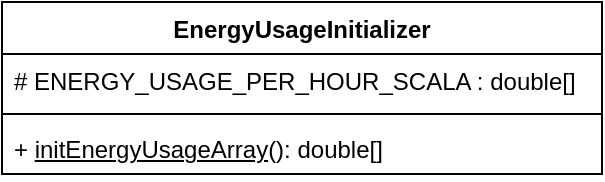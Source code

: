 <mxfile version="21.2.9" type="device" pages="2">
  <diagram id="C5RBs43oDa-KdzZeNtuy" name="Page-1">
    <mxGraphModel dx="836" dy="505" grid="1" gridSize="10" guides="1" tooltips="1" connect="1" arrows="1" fold="1" page="1" pageScale="1" pageWidth="827" pageHeight="1169" math="0" shadow="0">
      <root>
        <mxCell id="WIyWlLk6GJQsqaUBKTNV-0" />
        <mxCell id="WIyWlLk6GJQsqaUBKTNV-1" parent="WIyWlLk6GJQsqaUBKTNV-0" />
        <mxCell id="Y-9yvBecIfIb0-KtVZkx-0" value="EnergyUsageInitializer" style="swimlane;fontStyle=1;align=center;verticalAlign=top;childLayout=stackLayout;horizontal=1;startSize=26;horizontalStack=0;resizeParent=1;resizeParentMax=0;resizeLast=0;collapsible=1;marginBottom=0;whiteSpace=wrap;html=1;" vertex="1" parent="WIyWlLk6GJQsqaUBKTNV-1">
          <mxGeometry x="500" y="180" width="300" height="86" as="geometry" />
        </mxCell>
        <mxCell id="Y-9yvBecIfIb0-KtVZkx-1" value="# ENERGY_USAGE_PER_HOUR_SCALA : double[]" style="text;strokeColor=none;fillColor=none;align=left;verticalAlign=top;spacingLeft=4;spacingRight=4;overflow=hidden;rotatable=0;points=[[0,0.5],[1,0.5]];portConstraint=eastwest;whiteSpace=wrap;html=1;" vertex="1" parent="Y-9yvBecIfIb0-KtVZkx-0">
          <mxGeometry y="26" width="300" height="26" as="geometry" />
        </mxCell>
        <mxCell id="Y-9yvBecIfIb0-KtVZkx-2" value="" style="line;strokeWidth=1;fillColor=none;align=left;verticalAlign=middle;spacingTop=-1;spacingLeft=3;spacingRight=3;rotatable=0;labelPosition=right;points=[];portConstraint=eastwest;strokeColor=inherit;" vertex="1" parent="Y-9yvBecIfIb0-KtVZkx-0">
          <mxGeometry y="52" width="300" height="8" as="geometry" />
        </mxCell>
        <mxCell id="Y-9yvBecIfIb0-KtVZkx-3" value="+ &lt;u&gt;initEnergyUsageArray&lt;/u&gt;(): double[]" style="text;strokeColor=none;fillColor=none;align=left;verticalAlign=top;spacingLeft=4;spacingRight=4;overflow=hidden;rotatable=0;points=[[0,0.5],[1,0.5]];portConstraint=eastwest;whiteSpace=wrap;html=1;" vertex="1" parent="Y-9yvBecIfIb0-KtVZkx-0">
          <mxGeometry y="60" width="300" height="26" as="geometry" />
        </mxCell>
      </root>
    </mxGraphModel>
  </diagram>
  <diagram id="kcjBL9BlAu4M3HVn6MyG" name="Seite-2">
    <mxGraphModel dx="1588" dy="960" grid="1" gridSize="10" guides="1" tooltips="1" connect="1" arrows="1" fold="1" page="1" pageScale="1" pageWidth="827" pageHeight="1169" math="0" shadow="0">
      <root>
        <mxCell id="0" />
        <mxCell id="1" parent="0" />
        <mxCell id="iEfKqcyhqn1kMZNpGp1b-1" value="Setting" style="swimlane;fontStyle=0;childLayout=stackLayout;horizontal=1;startSize=26;fillColor=none;horizontalStack=0;resizeParent=1;resizeParentMax=0;resizeLast=0;collapsible=1;marginBottom=0;whiteSpace=wrap;html=1;" vertex="1" parent="1">
          <mxGeometry x="100" y="140" width="310" height="338" as="geometry" />
        </mxCell>
        <mxCell id="iEfKqcyhqn1kMZNpGp1b-2" value="+ &lt;u&gt;GAME_LENGTH_IN_DAYS&lt;/u&gt;: int" style="text;strokeColor=none;fillColor=none;align=left;verticalAlign=top;spacingLeft=4;spacingRight=4;overflow=hidden;rotatable=0;points=[[0,0.5],[1,0.5]];portConstraint=eastwest;whiteSpace=wrap;html=1;" vertex="1" parent="iEfKqcyhqn1kMZNpGp1b-1">
          <mxGeometry y="26" width="310" height="26" as="geometry" />
        </mxCell>
        <mxCell id="iEfKqcyhqn1kMZNpGp1b-3" value="+ &lt;u&gt;STARTING_HOUR&lt;/u&gt;: int" style="text;strokeColor=none;fillColor=none;align=left;verticalAlign=top;spacingLeft=4;spacingRight=4;overflow=hidden;rotatable=0;points=[[0,0.5],[1,0.5]];portConstraint=eastwest;whiteSpace=wrap;html=1;" vertex="1" parent="iEfKqcyhqn1kMZNpGp1b-1">
          <mxGeometry y="52" width="310" height="26" as="geometry" />
        </mxCell>
        <mxCell id="iEfKqcyhqn1kMZNpGp1b-4" value="+&lt;u&gt;DAY_TIME_INTERVALL&lt;/u&gt;: int" style="text;strokeColor=none;fillColor=none;align=left;verticalAlign=top;spacingLeft=4;spacingRight=4;overflow=hidden;rotatable=0;points=[[0,0.5],[1,0.5]];portConstraint=eastwest;whiteSpace=wrap;html=1;" vertex="1" parent="iEfKqcyhqn1kMZNpGp1b-1">
          <mxGeometry y="78" width="310" height="26" as="geometry" />
        </mxCell>
        <mxCell id="iEfKqcyhqn1kMZNpGp1b-5" value="+&lt;span style=&quot;border-color: var(--border-color);&quot;&gt;&lt;/span&gt;&lt;u style=&quot;border-color: var(--border-color);&quot;&gt;MAX_WARNINGS&lt;/u&gt;&lt;span style=&quot;border-color: var(--border-color);&quot;&gt;: int&lt;/span&gt;" style="text;strokeColor=none;fillColor=none;align=left;verticalAlign=top;spacingLeft=4;spacingRight=4;overflow=hidden;rotatable=0;points=[[0,0.5],[1,0.5]];portConstraint=eastwest;whiteSpace=wrap;html=1;" vertex="1" parent="iEfKqcyhqn1kMZNpGp1b-1">
          <mxGeometry y="104" width="310" height="26" as="geometry" />
        </mxCell>
        <mxCell id="iEfKqcyhqn1kMZNpGp1b-6" value="+&lt;u&gt;ENERGY_PRODUCTION_PER_DAY: int&lt;/u&gt;" style="text;strokeColor=none;fillColor=none;align=left;verticalAlign=top;spacingLeft=4;spacingRight=4;overflow=hidden;rotatable=0;points=[[0,0.5],[1,0.5]];portConstraint=eastwest;whiteSpace=wrap;html=1;" vertex="1" parent="iEfKqcyhqn1kMZNpGp1b-1">
          <mxGeometry y="130" width="310" height="26" as="geometry" />
        </mxCell>
        <mxCell id="iEfKqcyhqn1kMZNpGp1b-7" value="+&lt;u&gt;CITY_DEFAULT_ENERGY_USAGE&lt;/u&gt;: double" style="text;strokeColor=none;fillColor=none;align=left;verticalAlign=top;spacingLeft=4;spacingRight=4;overflow=hidden;rotatable=0;points=[[0,0.5],[1,0.5]];portConstraint=eastwest;whiteSpace=wrap;html=1;" vertex="1" parent="iEfKqcyhqn1kMZNpGp1b-1">
          <mxGeometry y="156" width="310" height="26" as="geometry" />
        </mxCell>
        <mxCell id="iEfKqcyhqn1kMZNpGp1b-8" value="+&lt;u&gt;MAX_ENERGY_BIG_STORAGE&lt;/u&gt;: int" style="text;strokeColor=none;fillColor=none;align=left;verticalAlign=top;spacingLeft=4;spacingRight=4;overflow=hidden;rotatable=0;points=[[0,0.5],[1,0.5]];portConstraint=eastwest;whiteSpace=wrap;html=1;" vertex="1" parent="iEfKqcyhqn1kMZNpGp1b-1">
          <mxGeometry y="182" width="310" height="26" as="geometry" />
        </mxCell>
        <mxCell id="iEfKqcyhqn1kMZNpGp1b-9" value="+&lt;u&gt;MAX_ENERGY_SMALL_STORAGE&lt;/u&gt;: int" style="text;strokeColor=none;fillColor=none;align=left;verticalAlign=top;spacingLeft=4;spacingRight=4;overflow=hidden;rotatable=0;points=[[0,0.5],[1,0.5]];portConstraint=eastwest;whiteSpace=wrap;html=1;" vertex="1" parent="iEfKqcyhqn1kMZNpGp1b-1">
          <mxGeometry y="208" width="310" height="26" as="geometry" />
        </mxCell>
        <mxCell id="iEfKqcyhqn1kMZNpGp1b-10" value="+&lt;u&gt;BASE_POINTS_PER_HOUR: double&lt;/u&gt;" style="text;strokeColor=none;fillColor=none;align=left;verticalAlign=top;spacingLeft=4;spacingRight=4;overflow=hidden;rotatable=0;points=[[0,0.5],[1,0.5]];portConstraint=eastwest;whiteSpace=wrap;html=1;" vertex="1" parent="iEfKqcyhqn1kMZNpGp1b-1">
          <mxGeometry y="234" width="310" height="26" as="geometry" />
        </mxCell>
        <mxCell id="iEfKqcyhqn1kMZNpGp1b-11" value="+&lt;u&gt;POINTS_COST_PER_EVENT&lt;/u&gt;: int" style="text;strokeColor=none;fillColor=none;align=left;verticalAlign=top;spacingLeft=4;spacingRight=4;overflow=hidden;rotatable=0;points=[[0,0.5],[1,0.5]];portConstraint=eastwest;whiteSpace=wrap;html=1;" vertex="1" parent="iEfKqcyhqn1kMZNpGp1b-1">
          <mxGeometry y="260" width="310" height="26" as="geometry" />
        </mxCell>
        <mxCell id="iEfKqcyhqn1kMZNpGp1b-12" value="+&lt;u&gt;EVENT_DURATION&lt;/u&gt;: int" style="text;strokeColor=none;fillColor=none;align=left;verticalAlign=top;spacingLeft=4;spacingRight=4;overflow=hidden;rotatable=0;points=[[0,0.5],[1,0.5]];portConstraint=eastwest;whiteSpace=wrap;html=1;" vertex="1" parent="iEfKqcyhqn1kMZNpGp1b-1">
          <mxGeometry y="286" width="310" height="26" as="geometry" />
        </mxCell>
        <mxCell id="iEfKqcyhqn1kMZNpGp1b-13" value="+&lt;u&gt;ENERGY_PRODUCTION_PER_DAY_EVENT&lt;/u&gt;: int" style="text;strokeColor=none;fillColor=none;align=left;verticalAlign=top;spacingLeft=4;spacingRight=4;overflow=hidden;rotatable=0;points=[[0,0.5],[1,0.5]];portConstraint=eastwest;whiteSpace=wrap;html=1;" vertex="1" parent="iEfKqcyhqn1kMZNpGp1b-1">
          <mxGeometry y="312" width="310" height="26" as="geometry" />
        </mxCell>
      </root>
    </mxGraphModel>
  </diagram>
</mxfile>
